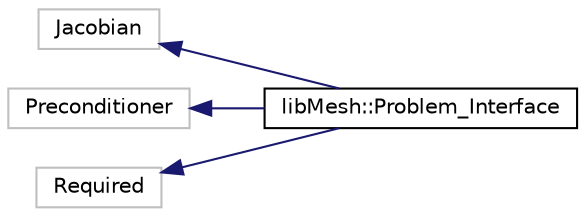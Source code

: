 digraph "Graphical Class Hierarchy"
{
  edge [fontname="Helvetica",fontsize="10",labelfontname="Helvetica",labelfontsize="10"];
  node [fontname="Helvetica",fontsize="10",shape=record];
  rankdir="LR";
  Node581 [label="Jacobian",height=0.2,width=0.4,color="grey75", fillcolor="white", style="filled"];
  Node581 -> Node0 [dir="back",color="midnightblue",fontsize="10",style="solid",fontname="Helvetica"];
  Node0 [label="libMesh::Problem_Interface",height=0.2,width=0.4,color="black", fillcolor="white", style="filled",URL="$classlibMesh_1_1Problem__Interface.html"];
  Node389 [label="Preconditioner",height=0.2,width=0.4,color="grey75", fillcolor="white", style="filled"];
  Node389 -> Node0 [dir="back",color="midnightblue",fontsize="10",style="solid",fontname="Helvetica"];
  Node96 [label="Required",height=0.2,width=0.4,color="grey75", fillcolor="white", style="filled"];
  Node96 -> Node0 [dir="back",color="midnightblue",fontsize="10",style="solid",fontname="Helvetica"];
}
